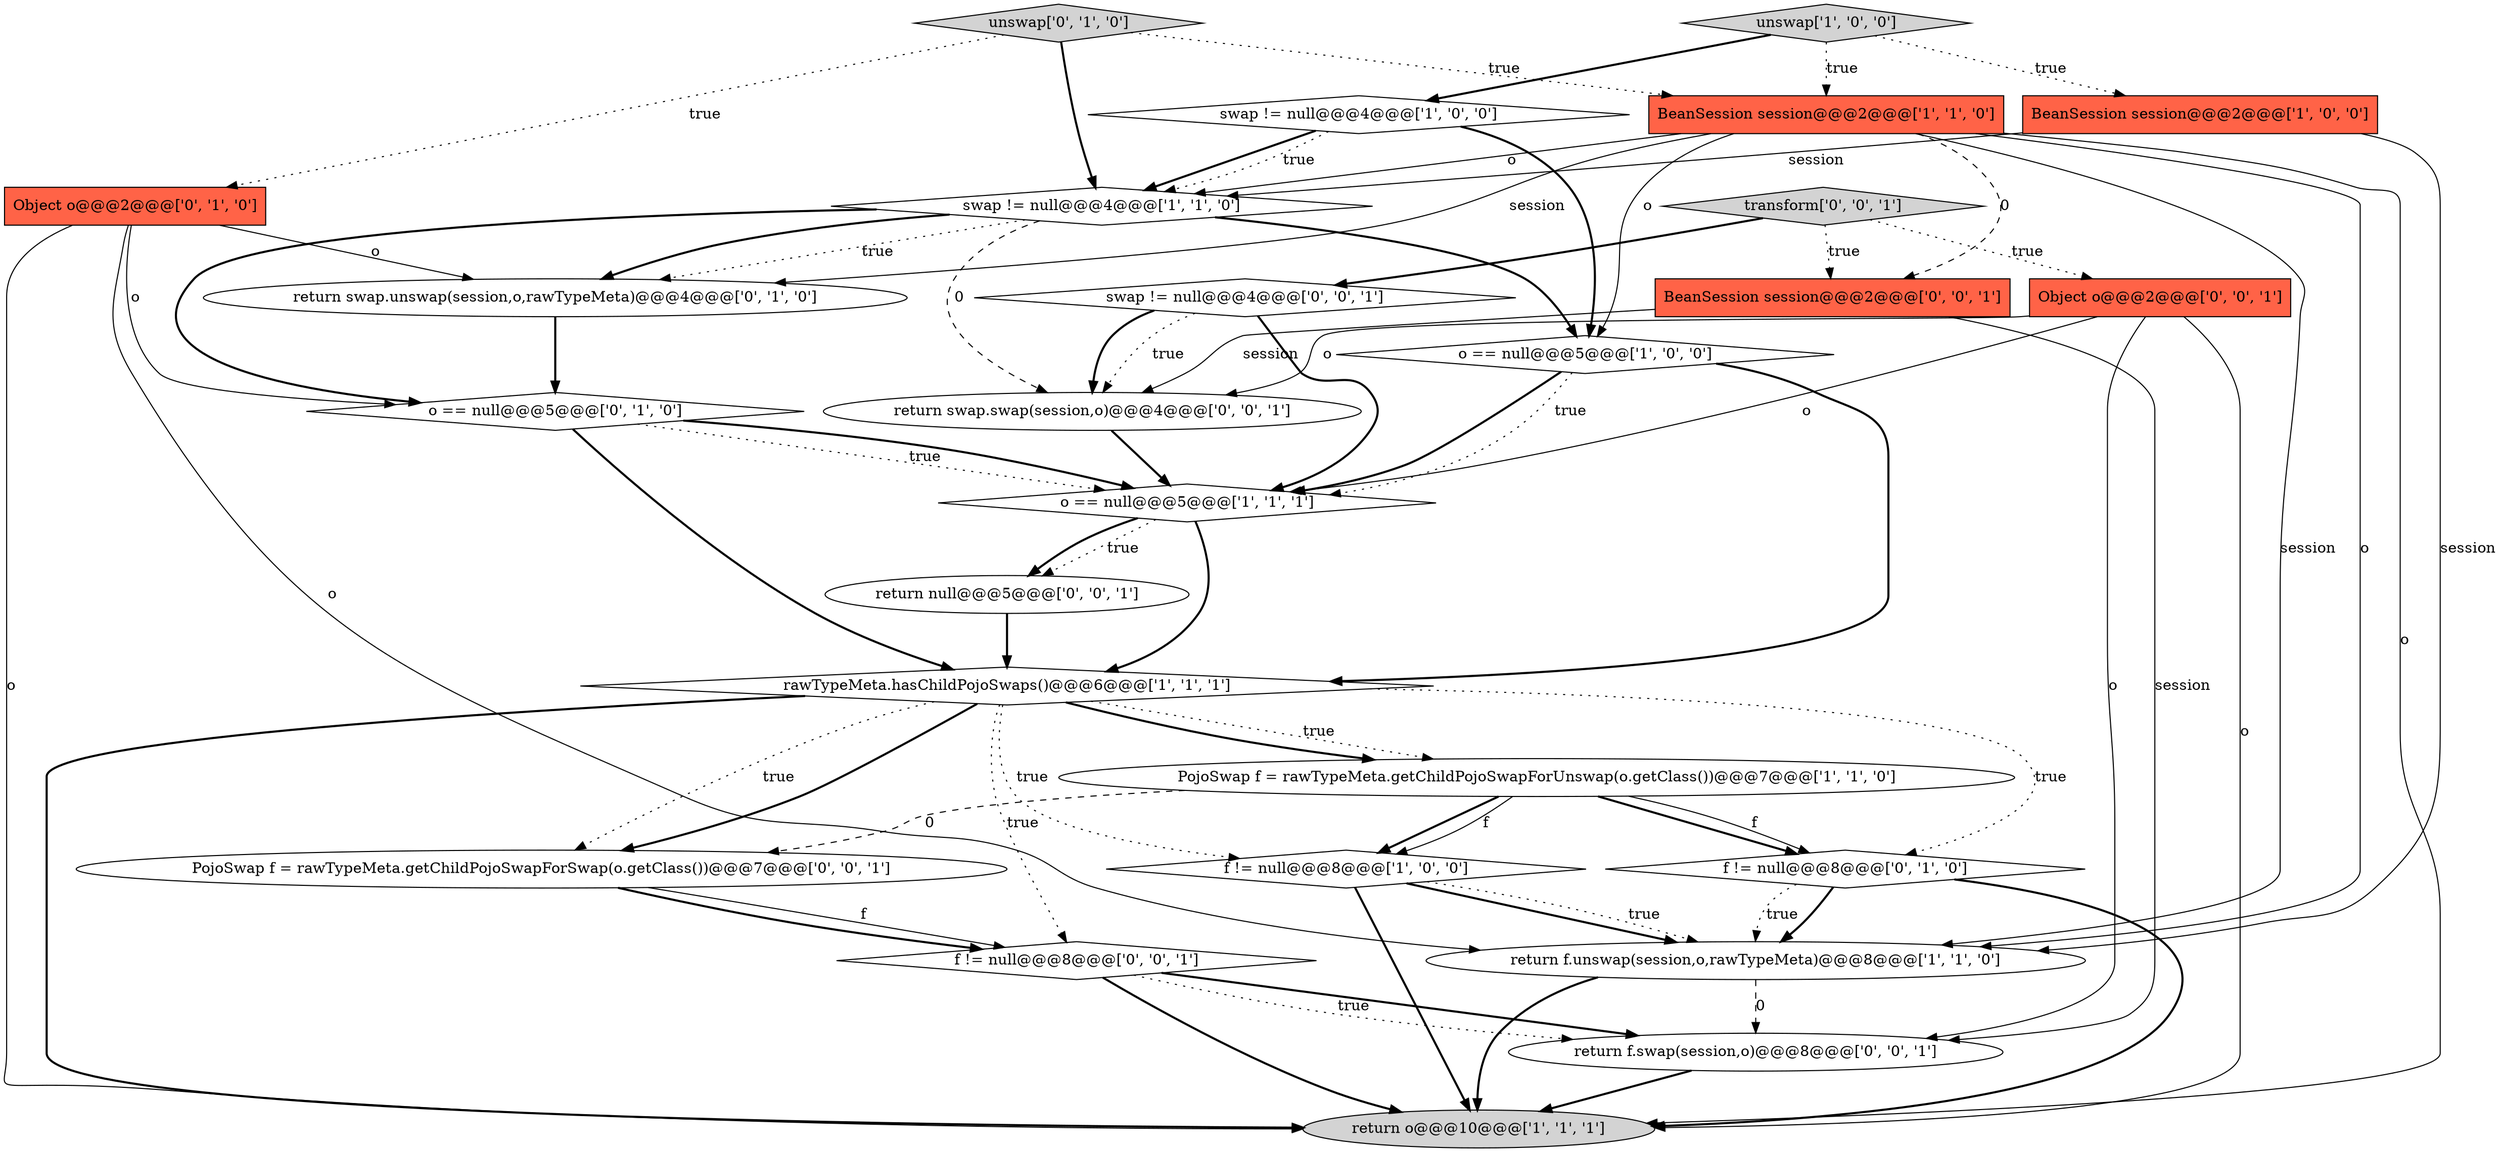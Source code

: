 digraph {
13 [style = filled, label = "return swap.unswap(session,o,rawTypeMeta)@@@4@@@['0', '1', '0']", fillcolor = white, shape = ellipse image = "AAA0AAABBB2BBB"];
17 [style = filled, label = "swap != null@@@4@@@['0', '0', '1']", fillcolor = white, shape = diamond image = "AAA0AAABBB3BBB"];
11 [style = filled, label = "PojoSwap f = rawTypeMeta.getChildPojoSwapForUnswap(o.getClass())@@@7@@@['1', '1', '0']", fillcolor = white, shape = ellipse image = "AAA0AAABBB1BBB"];
21 [style = filled, label = "Object o@@@2@@@['0', '0', '1']", fillcolor = tomato, shape = box image = "AAA0AAABBB3BBB"];
0 [style = filled, label = "swap != null@@@4@@@['1', '0', '0']", fillcolor = white, shape = diamond image = "AAA0AAABBB1BBB"];
9 [style = filled, label = "unswap['1', '0', '0']", fillcolor = lightgray, shape = diamond image = "AAA0AAABBB1BBB"];
10 [style = filled, label = "BeanSession session@@@2@@@['1', '1', '0']", fillcolor = tomato, shape = box image = "AAA0AAABBB1BBB"];
1 [style = filled, label = "return o@@@10@@@['1', '1', '1']", fillcolor = lightgray, shape = ellipse image = "AAA0AAABBB1BBB"];
2 [style = filled, label = "o == null@@@5@@@['1', '0', '0']", fillcolor = white, shape = diamond image = "AAA0AAABBB1BBB"];
4 [style = filled, label = "f != null@@@8@@@['1', '0', '0']", fillcolor = white, shape = diamond image = "AAA0AAABBB1BBB"];
25 [style = filled, label = "return f.swap(session,o)@@@8@@@['0', '0', '1']", fillcolor = white, shape = ellipse image = "AAA0AAABBB3BBB"];
6 [style = filled, label = "swap != null@@@4@@@['1', '1', '0']", fillcolor = white, shape = diamond image = "AAA0AAABBB1BBB"];
14 [style = filled, label = "f != null@@@8@@@['0', '1', '0']", fillcolor = white, shape = diamond image = "AAA0AAABBB2BBB"];
15 [style = filled, label = "o == null@@@5@@@['0', '1', '0']", fillcolor = white, shape = diamond image = "AAA0AAABBB2BBB"];
5 [style = filled, label = "o == null@@@5@@@['1', '1', '1']", fillcolor = white, shape = diamond image = "AAA0AAABBB1BBB"];
19 [style = filled, label = "transform['0', '0', '1']", fillcolor = lightgray, shape = diamond image = "AAA0AAABBB3BBB"];
20 [style = filled, label = "return null@@@5@@@['0', '0', '1']", fillcolor = white, shape = ellipse image = "AAA0AAABBB3BBB"];
22 [style = filled, label = "BeanSession session@@@2@@@['0', '0', '1']", fillcolor = tomato, shape = box image = "AAA0AAABBB3BBB"];
3 [style = filled, label = "BeanSession session@@@2@@@['1', '0', '0']", fillcolor = tomato, shape = box image = "AAA0AAABBB1BBB"];
16 [style = filled, label = "unswap['0', '1', '0']", fillcolor = lightgray, shape = diamond image = "AAA0AAABBB2BBB"];
18 [style = filled, label = "f != null@@@8@@@['0', '0', '1']", fillcolor = white, shape = diamond image = "AAA0AAABBB3BBB"];
23 [style = filled, label = "PojoSwap f = rawTypeMeta.getChildPojoSwapForSwap(o.getClass())@@@7@@@['0', '0', '1']", fillcolor = white, shape = ellipse image = "AAA0AAABBB3BBB"];
24 [style = filled, label = "return swap.swap(session,o)@@@4@@@['0', '0', '1']", fillcolor = white, shape = ellipse image = "AAA0AAABBB3BBB"];
12 [style = filled, label = "Object o@@@2@@@['0', '1', '0']", fillcolor = tomato, shape = box image = "AAA0AAABBB2BBB"];
8 [style = filled, label = "rawTypeMeta.hasChildPojoSwaps()@@@6@@@['1', '1', '1']", fillcolor = white, shape = diamond image = "AAA0AAABBB1BBB"];
7 [style = filled, label = "return f.unswap(session,o,rawTypeMeta)@@@8@@@['1', '1', '0']", fillcolor = white, shape = ellipse image = "AAA0AAABBB1BBB"];
0->6 [style = bold, label=""];
19->21 [style = dotted, label="true"];
8->11 [style = dotted, label="true"];
14->7 [style = bold, label=""];
3->6 [style = solid, label="session"];
0->6 [style = dotted, label="true"];
8->23 [style = dotted, label="true"];
11->4 [style = bold, label=""];
10->6 [style = solid, label="o"];
5->8 [style = bold, label=""];
4->7 [style = bold, label=""];
13->15 [style = bold, label=""];
22->24 [style = solid, label="session"];
21->5 [style = solid, label="o"];
6->15 [style = bold, label=""];
21->1 [style = solid, label="o"];
5->20 [style = dotted, label="true"];
2->5 [style = bold, label=""];
4->7 [style = dotted, label="true"];
12->15 [style = solid, label="o"];
12->7 [style = solid, label="o"];
12->1 [style = solid, label="o"];
2->5 [style = dotted, label="true"];
8->23 [style = bold, label=""];
18->25 [style = bold, label=""];
20->8 [style = bold, label=""];
6->13 [style = bold, label=""];
22->25 [style = solid, label="session"];
9->0 [style = bold, label=""];
10->7 [style = solid, label="session"];
14->7 [style = dotted, label="true"];
7->25 [style = dashed, label="0"];
11->23 [style = dashed, label="0"];
11->14 [style = bold, label=""];
9->10 [style = dotted, label="true"];
6->2 [style = bold, label=""];
2->8 [style = bold, label=""];
4->1 [style = bold, label=""];
11->14 [style = solid, label="f"];
8->1 [style = bold, label=""];
10->13 [style = solid, label="session"];
6->13 [style = dotted, label="true"];
14->1 [style = bold, label=""];
8->11 [style = bold, label=""];
16->12 [style = dotted, label="true"];
15->5 [style = dotted, label="true"];
25->1 [style = bold, label=""];
3->7 [style = solid, label="session"];
17->24 [style = bold, label=""];
16->10 [style = dotted, label="true"];
19->22 [style = dotted, label="true"];
17->24 [style = dotted, label="true"];
19->17 [style = bold, label=""];
5->20 [style = bold, label=""];
6->24 [style = dashed, label="0"];
16->6 [style = bold, label=""];
15->5 [style = bold, label=""];
11->4 [style = solid, label="f"];
10->1 [style = solid, label="o"];
18->25 [style = dotted, label="true"];
23->18 [style = bold, label=""];
8->14 [style = dotted, label="true"];
18->1 [style = bold, label=""];
9->3 [style = dotted, label="true"];
10->2 [style = solid, label="o"];
7->1 [style = bold, label=""];
0->2 [style = bold, label=""];
8->18 [style = dotted, label="true"];
21->25 [style = solid, label="o"];
24->5 [style = bold, label=""];
12->13 [style = solid, label="o"];
21->24 [style = solid, label="o"];
15->8 [style = bold, label=""];
10->22 [style = dashed, label="0"];
8->4 [style = dotted, label="true"];
17->5 [style = bold, label=""];
10->7 [style = solid, label="o"];
23->18 [style = solid, label="f"];
}
